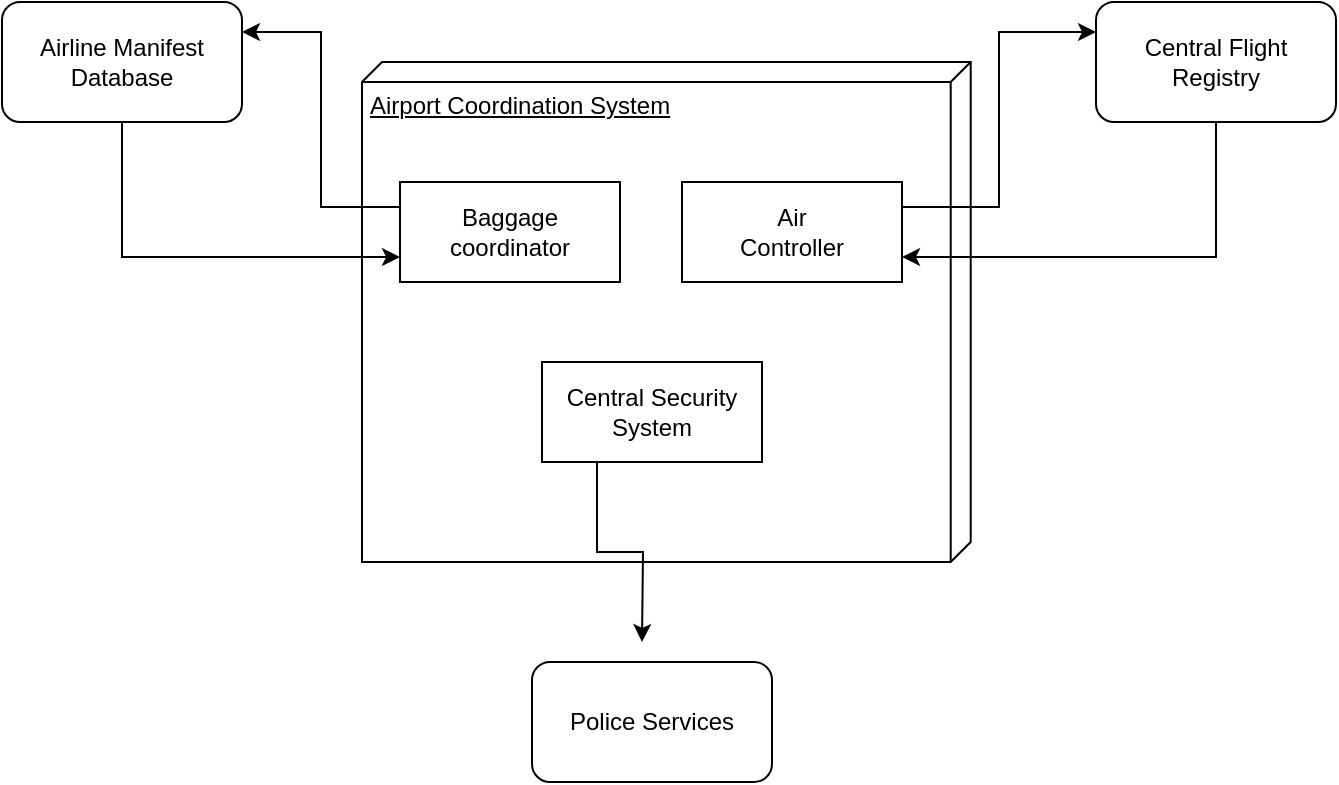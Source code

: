 <mxfile version="23.1.5" type="github">
  <diagram name="Page-1" id="3eApgr3C7NWn7lzVvxCN">
    <mxGraphModel dx="830" dy="464" grid="1" gridSize="10" guides="1" tooltips="1" connect="1" arrows="1" fold="1" page="1" pageScale="1" pageWidth="827" pageHeight="1169" math="0" shadow="0">
      <root>
        <mxCell id="0" />
        <mxCell id="1" parent="0" />
        <mxCell id="eIWtjstCgrtLrpcFXs1a-2" value="Airport Coordination System" style="verticalAlign=top;align=left;spacingTop=8;spacingLeft=2;spacingRight=12;shape=cube;size=10;direction=south;fontStyle=4;html=1;whiteSpace=wrap;" vertex="1" parent="1">
          <mxGeometry x="340" y="200" width="304.35" height="250" as="geometry" />
        </mxCell>
        <mxCell id="eIWtjstCgrtLrpcFXs1a-9" style="edgeStyle=orthogonalEdgeStyle;rounded=0;orthogonalLoop=1;jettySize=auto;html=1;exitX=0;exitY=0.25;exitDx=0;exitDy=0;entryX=1;entryY=0.25;entryDx=0;entryDy=0;" edge="1" parent="1" source="eIWtjstCgrtLrpcFXs1a-3" target="eIWtjstCgrtLrpcFXs1a-7">
          <mxGeometry relative="1" as="geometry" />
        </mxCell>
        <mxCell id="eIWtjstCgrtLrpcFXs1a-3" value="Baggage coordinator" style="html=1;whiteSpace=wrap;" vertex="1" parent="1">
          <mxGeometry x="359" y="260" width="110" height="50" as="geometry" />
        </mxCell>
        <mxCell id="eIWtjstCgrtLrpcFXs1a-12" style="edgeStyle=orthogonalEdgeStyle;rounded=0;orthogonalLoop=1;jettySize=auto;html=1;exitX=1;exitY=0.25;exitDx=0;exitDy=0;entryX=0;entryY=0.25;entryDx=0;entryDy=0;" edge="1" parent="1" source="eIWtjstCgrtLrpcFXs1a-4" target="eIWtjstCgrtLrpcFXs1a-11">
          <mxGeometry relative="1" as="geometry" />
        </mxCell>
        <mxCell id="eIWtjstCgrtLrpcFXs1a-4" value="&lt;div&gt;Air &lt;br&gt;&lt;/div&gt;&lt;div&gt;Controller&lt;/div&gt;" style="html=1;whiteSpace=wrap;" vertex="1" parent="1">
          <mxGeometry x="500" y="260" width="110" height="50" as="geometry" />
        </mxCell>
        <mxCell id="eIWtjstCgrtLrpcFXs1a-15" style="edgeStyle=orthogonalEdgeStyle;rounded=0;orthogonalLoop=1;jettySize=auto;html=1;exitX=0.25;exitY=1;exitDx=0;exitDy=0;" edge="1" parent="1" source="eIWtjstCgrtLrpcFXs1a-5">
          <mxGeometry relative="1" as="geometry">
            <mxPoint x="480" y="490" as="targetPoint" />
          </mxGeometry>
        </mxCell>
        <mxCell id="eIWtjstCgrtLrpcFXs1a-5" value="Central Security System" style="html=1;whiteSpace=wrap;" vertex="1" parent="1">
          <mxGeometry x="430" y="350" width="110" height="50" as="geometry" />
        </mxCell>
        <mxCell id="eIWtjstCgrtLrpcFXs1a-10" style="edgeStyle=orthogonalEdgeStyle;rounded=0;orthogonalLoop=1;jettySize=auto;html=1;exitX=0.5;exitY=1;exitDx=0;exitDy=0;entryX=0;entryY=0.75;entryDx=0;entryDy=0;" edge="1" parent="1" source="eIWtjstCgrtLrpcFXs1a-7" target="eIWtjstCgrtLrpcFXs1a-3">
          <mxGeometry relative="1" as="geometry" />
        </mxCell>
        <mxCell id="eIWtjstCgrtLrpcFXs1a-7" value="Airline Manifest Database" style="rounded=1;whiteSpace=wrap;html=1;" vertex="1" parent="1">
          <mxGeometry x="160" y="170" width="120" height="60" as="geometry" />
        </mxCell>
        <mxCell id="eIWtjstCgrtLrpcFXs1a-13" style="edgeStyle=orthogonalEdgeStyle;rounded=0;orthogonalLoop=1;jettySize=auto;html=1;exitX=0.5;exitY=1;exitDx=0;exitDy=0;entryX=1;entryY=0.75;entryDx=0;entryDy=0;" edge="1" parent="1" source="eIWtjstCgrtLrpcFXs1a-11" target="eIWtjstCgrtLrpcFXs1a-4">
          <mxGeometry relative="1" as="geometry" />
        </mxCell>
        <mxCell id="eIWtjstCgrtLrpcFXs1a-11" value="Central Flight Registry" style="rounded=1;whiteSpace=wrap;html=1;" vertex="1" parent="1">
          <mxGeometry x="707" y="170" width="120" height="60" as="geometry" />
        </mxCell>
        <mxCell id="eIWtjstCgrtLrpcFXs1a-14" value="Police Services" style="rounded=1;whiteSpace=wrap;html=1;" vertex="1" parent="1">
          <mxGeometry x="425" y="500" width="120" height="60" as="geometry" />
        </mxCell>
      </root>
    </mxGraphModel>
  </diagram>
</mxfile>
